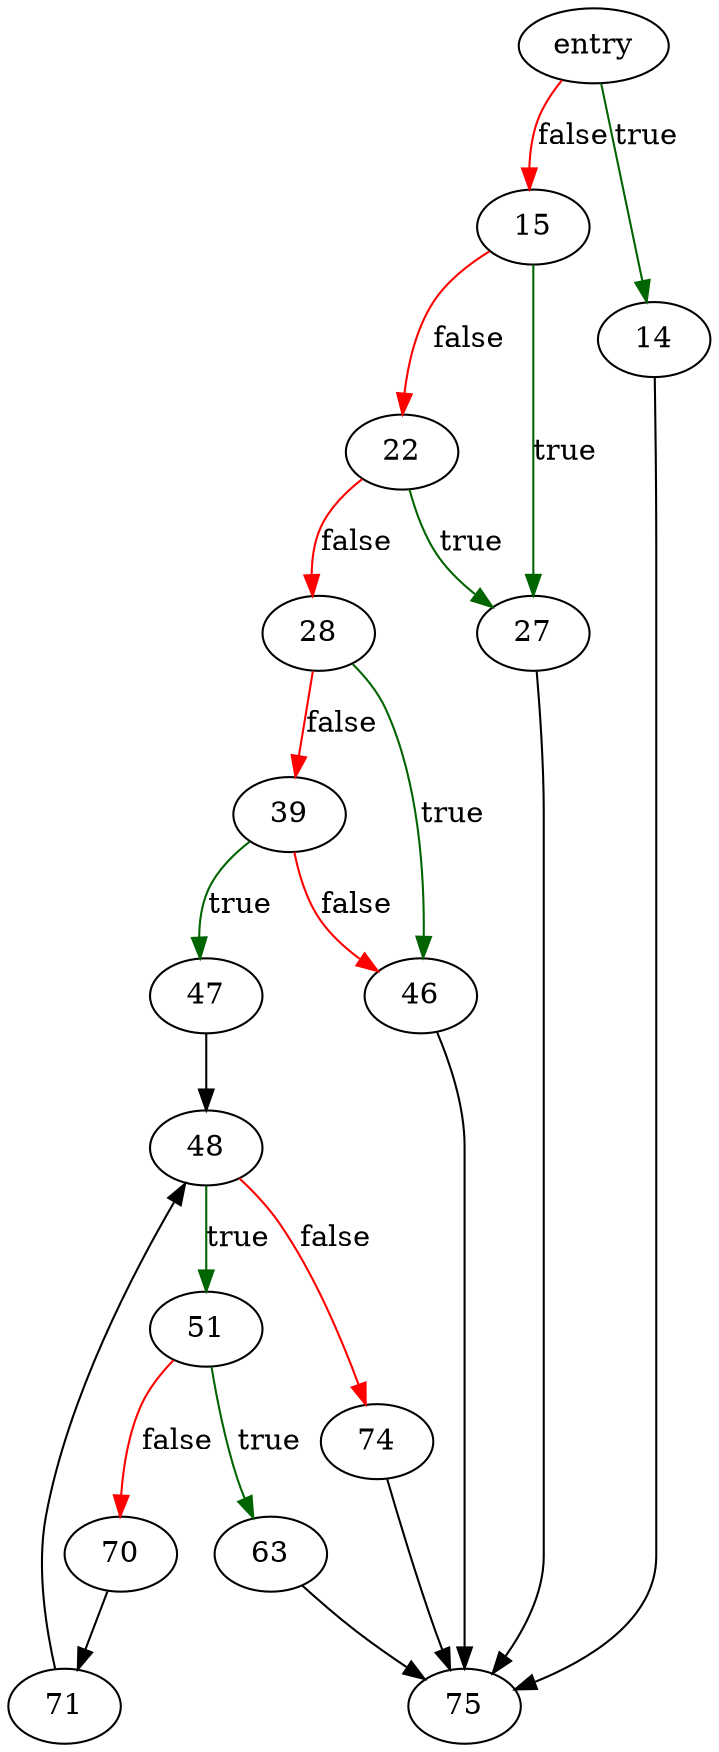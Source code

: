 digraph "isMatchOfColumn" {
	// Node definitions.
	2 [label=entry];
	14;
	15;
	22;
	27;
	28;
	39;
	46;
	47;
	48;
	51;
	63;
	70;
	71;
	74;
	75;

	// Edge definitions.
	2 -> 14 [
		color=darkgreen
		label=true
	];
	2 -> 15 [
		color=red
		label=false
	];
	14 -> 75;
	15 -> 22 [
		color=red
		label=false
	];
	15 -> 27 [
		color=darkgreen
		label=true
	];
	22 -> 27 [
		color=darkgreen
		label=true
	];
	22 -> 28 [
		color=red
		label=false
	];
	27 -> 75;
	28 -> 39 [
		color=red
		label=false
	];
	28 -> 46 [
		color=darkgreen
		label=true
	];
	39 -> 46 [
		color=red
		label=false
	];
	39 -> 47 [
		color=darkgreen
		label=true
	];
	46 -> 75;
	47 -> 48;
	48 -> 51 [
		color=darkgreen
		label=true
	];
	48 -> 74 [
		color=red
		label=false
	];
	51 -> 63 [
		color=darkgreen
		label=true
	];
	51 -> 70 [
		color=red
		label=false
	];
	63 -> 75;
	70 -> 71;
	71 -> 48;
	74 -> 75;
}
